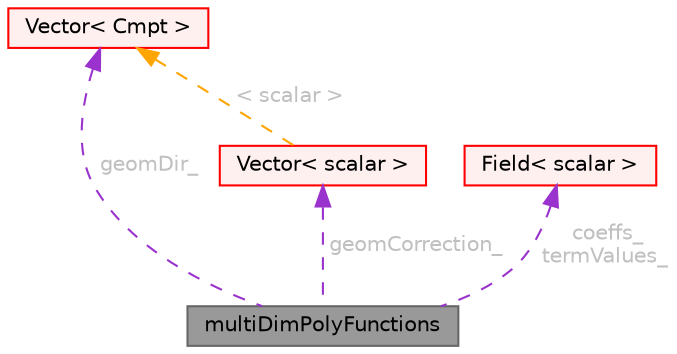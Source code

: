 digraph "multiDimPolyFunctions"
{
 // LATEX_PDF_SIZE
  bgcolor="transparent";
  edge [fontname=Helvetica,fontsize=10,labelfontname=Helvetica,labelfontsize=10];
  node [fontname=Helvetica,fontsize=10,shape=box,height=0.2,width=0.4];
  Node1 [id="Node000001",label="multiDimPolyFunctions",height=0.2,width=0.4,color="gray40", fillcolor="grey60", style="filled", fontcolor="black",tooltip="base class for polynomial functions"];
  Node2 -> Node1 [id="edge1_Node000001_Node000002",dir="back",color="darkorchid3",style="dashed",tooltip=" ",label=" geomDir_",fontcolor="grey" ];
  Node2 [id="Node000002",label="Vector\< Cmpt \>",height=0.2,width=0.4,color="red", fillcolor="#FFF0F0", style="filled",URL="$classFoam_1_1Vector.html",tooltip="Templated 3D Vector derived from VectorSpace adding construction from 3 components,..."];
  Node5 -> Node1 [id="edge2_Node000001_Node000005",dir="back",color="darkorchid3",style="dashed",tooltip=" ",label=" geomCorrection_",fontcolor="grey" ];
  Node5 [id="Node000005",label="Vector\< scalar \>",height=0.2,width=0.4,color="red", fillcolor="#FFF0F0", style="filled",URL="$classFoam_1_1Vector.html",tooltip=" "];
  Node2 -> Node5 [id="edge3_Node000005_Node000002",dir="back",color="orange",style="dashed",tooltip=" ",label=" \< scalar \>",fontcolor="grey" ];
  Node7 -> Node1 [id="edge4_Node000001_Node000007",dir="back",color="darkorchid3",style="dashed",tooltip=" ",label=" coeffs_\ntermValues_",fontcolor="grey" ];
  Node7 [id="Node000007",label="Field\< scalar \>",height=0.2,width=0.4,color="red", fillcolor="#FFF0F0", style="filled",URL="$classFoam_1_1Field.html",tooltip=" "];
}
